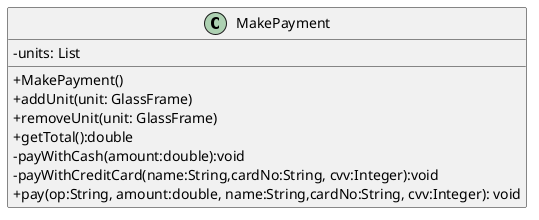 @startuml
skinparam classAttributeIconSize 0


class MakePayment {
-units: List
+MakePayment()
+addUnit(unit: GlassFrame)
+removeUnit(unit: GlassFrame)
+getTotal():double
-payWithCash(amount:double):void
-payWithCreditCard(name:String,cardNo:String, cvv:Integer):void
+pay(op:String, amount:double, name:String,cardNo:String, cvv:Integer): void
}



@enduml